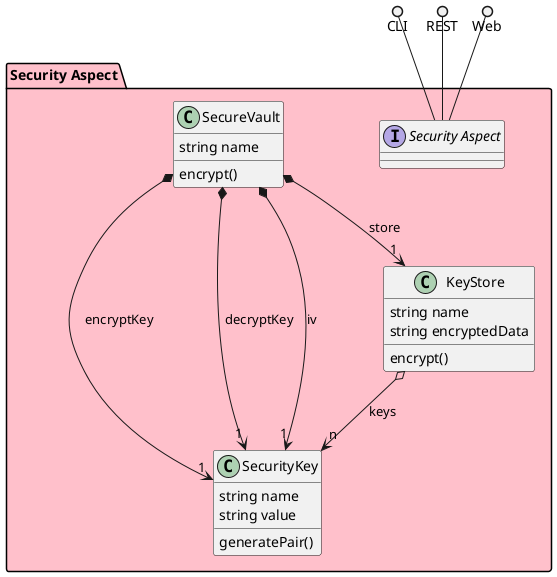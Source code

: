 @startuml


package "Security Aspect" #pink {
    
        class SecurityKey {
        }
    
        class KeyStore {
        }
    }


package "Security Aspect" #pink {

    interface "Security Aspect" as i {
    
    }
}

CLI ()-- i
REST ()-- i
Web ()-- i

package "Security Aspect" #pink {
        class "KeyStore" {
                 string name
                 string encryptedData
                             encrypt()
            }
                KeyStore o--> "n" SecurityKey : keys
            
    
    class "SecureVault" {
                 string name
                             encrypt()
            }
                SecureVault *--> "1" SecurityKey : encryptKey
                        SecureVault *--> "1" SecurityKey : decryptKey
                        SecureVault *--> "1" SecurityKey : iv
                        SecureVault *--> "1" KeyStore : store
            
    
    class "SecurityKey" {
                 string name
                 string value
                             generatePair()
            }
    
    

}



@enduml
